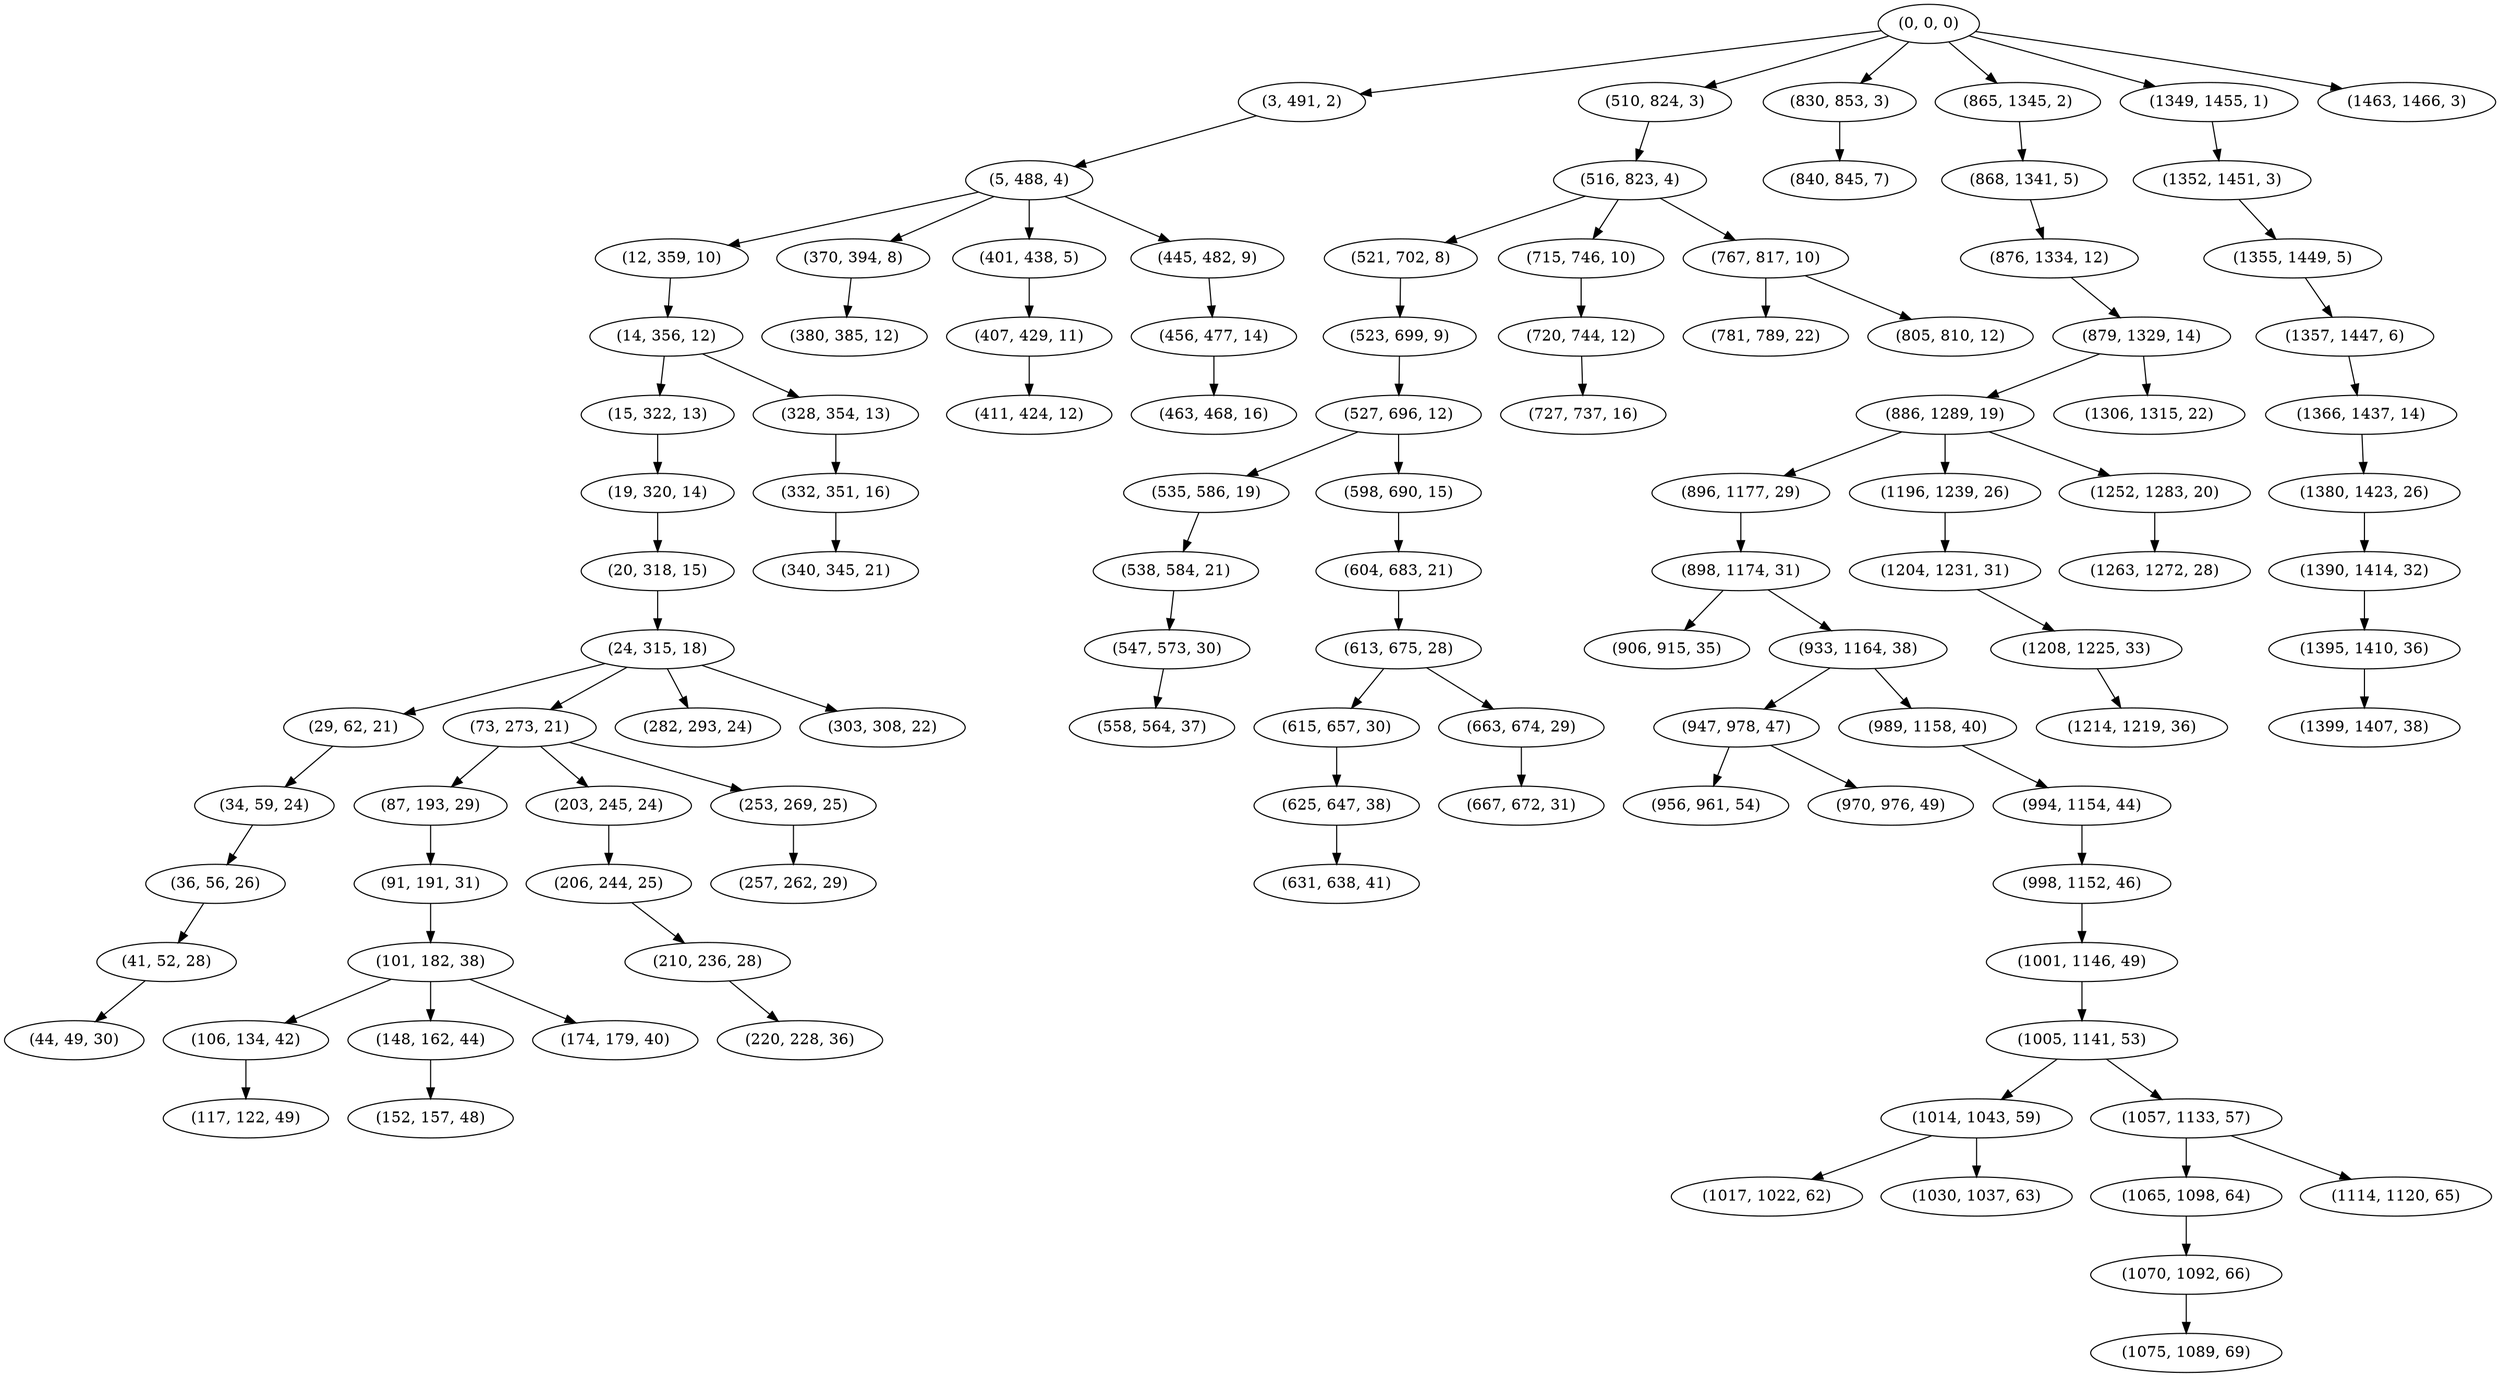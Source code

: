 digraph tree {
    "(0, 0, 0)";
    "(3, 491, 2)";
    "(5, 488, 4)";
    "(12, 359, 10)";
    "(14, 356, 12)";
    "(15, 322, 13)";
    "(19, 320, 14)";
    "(20, 318, 15)";
    "(24, 315, 18)";
    "(29, 62, 21)";
    "(34, 59, 24)";
    "(36, 56, 26)";
    "(41, 52, 28)";
    "(44, 49, 30)";
    "(73, 273, 21)";
    "(87, 193, 29)";
    "(91, 191, 31)";
    "(101, 182, 38)";
    "(106, 134, 42)";
    "(117, 122, 49)";
    "(148, 162, 44)";
    "(152, 157, 48)";
    "(174, 179, 40)";
    "(203, 245, 24)";
    "(206, 244, 25)";
    "(210, 236, 28)";
    "(220, 228, 36)";
    "(253, 269, 25)";
    "(257, 262, 29)";
    "(282, 293, 24)";
    "(303, 308, 22)";
    "(328, 354, 13)";
    "(332, 351, 16)";
    "(340, 345, 21)";
    "(370, 394, 8)";
    "(380, 385, 12)";
    "(401, 438, 5)";
    "(407, 429, 11)";
    "(411, 424, 12)";
    "(445, 482, 9)";
    "(456, 477, 14)";
    "(463, 468, 16)";
    "(510, 824, 3)";
    "(516, 823, 4)";
    "(521, 702, 8)";
    "(523, 699, 9)";
    "(527, 696, 12)";
    "(535, 586, 19)";
    "(538, 584, 21)";
    "(547, 573, 30)";
    "(558, 564, 37)";
    "(598, 690, 15)";
    "(604, 683, 21)";
    "(613, 675, 28)";
    "(615, 657, 30)";
    "(625, 647, 38)";
    "(631, 638, 41)";
    "(663, 674, 29)";
    "(667, 672, 31)";
    "(715, 746, 10)";
    "(720, 744, 12)";
    "(727, 737, 16)";
    "(767, 817, 10)";
    "(781, 789, 22)";
    "(805, 810, 12)";
    "(830, 853, 3)";
    "(840, 845, 7)";
    "(865, 1345, 2)";
    "(868, 1341, 5)";
    "(876, 1334, 12)";
    "(879, 1329, 14)";
    "(886, 1289, 19)";
    "(896, 1177, 29)";
    "(898, 1174, 31)";
    "(906, 915, 35)";
    "(933, 1164, 38)";
    "(947, 978, 47)";
    "(956, 961, 54)";
    "(970, 976, 49)";
    "(989, 1158, 40)";
    "(994, 1154, 44)";
    "(998, 1152, 46)";
    "(1001, 1146, 49)";
    "(1005, 1141, 53)";
    "(1014, 1043, 59)";
    "(1017, 1022, 62)";
    "(1030, 1037, 63)";
    "(1057, 1133, 57)";
    "(1065, 1098, 64)";
    "(1070, 1092, 66)";
    "(1075, 1089, 69)";
    "(1114, 1120, 65)";
    "(1196, 1239, 26)";
    "(1204, 1231, 31)";
    "(1208, 1225, 33)";
    "(1214, 1219, 36)";
    "(1252, 1283, 20)";
    "(1263, 1272, 28)";
    "(1306, 1315, 22)";
    "(1349, 1455, 1)";
    "(1352, 1451, 3)";
    "(1355, 1449, 5)";
    "(1357, 1447, 6)";
    "(1366, 1437, 14)";
    "(1380, 1423, 26)";
    "(1390, 1414, 32)";
    "(1395, 1410, 36)";
    "(1399, 1407, 38)";
    "(1463, 1466, 3)";
    "(0, 0, 0)" -> "(3, 491, 2)";
    "(0, 0, 0)" -> "(510, 824, 3)";
    "(0, 0, 0)" -> "(830, 853, 3)";
    "(0, 0, 0)" -> "(865, 1345, 2)";
    "(0, 0, 0)" -> "(1349, 1455, 1)";
    "(0, 0, 0)" -> "(1463, 1466, 3)";
    "(3, 491, 2)" -> "(5, 488, 4)";
    "(5, 488, 4)" -> "(12, 359, 10)";
    "(5, 488, 4)" -> "(370, 394, 8)";
    "(5, 488, 4)" -> "(401, 438, 5)";
    "(5, 488, 4)" -> "(445, 482, 9)";
    "(12, 359, 10)" -> "(14, 356, 12)";
    "(14, 356, 12)" -> "(15, 322, 13)";
    "(14, 356, 12)" -> "(328, 354, 13)";
    "(15, 322, 13)" -> "(19, 320, 14)";
    "(19, 320, 14)" -> "(20, 318, 15)";
    "(20, 318, 15)" -> "(24, 315, 18)";
    "(24, 315, 18)" -> "(29, 62, 21)";
    "(24, 315, 18)" -> "(73, 273, 21)";
    "(24, 315, 18)" -> "(282, 293, 24)";
    "(24, 315, 18)" -> "(303, 308, 22)";
    "(29, 62, 21)" -> "(34, 59, 24)";
    "(34, 59, 24)" -> "(36, 56, 26)";
    "(36, 56, 26)" -> "(41, 52, 28)";
    "(41, 52, 28)" -> "(44, 49, 30)";
    "(73, 273, 21)" -> "(87, 193, 29)";
    "(73, 273, 21)" -> "(203, 245, 24)";
    "(73, 273, 21)" -> "(253, 269, 25)";
    "(87, 193, 29)" -> "(91, 191, 31)";
    "(91, 191, 31)" -> "(101, 182, 38)";
    "(101, 182, 38)" -> "(106, 134, 42)";
    "(101, 182, 38)" -> "(148, 162, 44)";
    "(101, 182, 38)" -> "(174, 179, 40)";
    "(106, 134, 42)" -> "(117, 122, 49)";
    "(148, 162, 44)" -> "(152, 157, 48)";
    "(203, 245, 24)" -> "(206, 244, 25)";
    "(206, 244, 25)" -> "(210, 236, 28)";
    "(210, 236, 28)" -> "(220, 228, 36)";
    "(253, 269, 25)" -> "(257, 262, 29)";
    "(328, 354, 13)" -> "(332, 351, 16)";
    "(332, 351, 16)" -> "(340, 345, 21)";
    "(370, 394, 8)" -> "(380, 385, 12)";
    "(401, 438, 5)" -> "(407, 429, 11)";
    "(407, 429, 11)" -> "(411, 424, 12)";
    "(445, 482, 9)" -> "(456, 477, 14)";
    "(456, 477, 14)" -> "(463, 468, 16)";
    "(510, 824, 3)" -> "(516, 823, 4)";
    "(516, 823, 4)" -> "(521, 702, 8)";
    "(516, 823, 4)" -> "(715, 746, 10)";
    "(516, 823, 4)" -> "(767, 817, 10)";
    "(521, 702, 8)" -> "(523, 699, 9)";
    "(523, 699, 9)" -> "(527, 696, 12)";
    "(527, 696, 12)" -> "(535, 586, 19)";
    "(527, 696, 12)" -> "(598, 690, 15)";
    "(535, 586, 19)" -> "(538, 584, 21)";
    "(538, 584, 21)" -> "(547, 573, 30)";
    "(547, 573, 30)" -> "(558, 564, 37)";
    "(598, 690, 15)" -> "(604, 683, 21)";
    "(604, 683, 21)" -> "(613, 675, 28)";
    "(613, 675, 28)" -> "(615, 657, 30)";
    "(613, 675, 28)" -> "(663, 674, 29)";
    "(615, 657, 30)" -> "(625, 647, 38)";
    "(625, 647, 38)" -> "(631, 638, 41)";
    "(663, 674, 29)" -> "(667, 672, 31)";
    "(715, 746, 10)" -> "(720, 744, 12)";
    "(720, 744, 12)" -> "(727, 737, 16)";
    "(767, 817, 10)" -> "(781, 789, 22)";
    "(767, 817, 10)" -> "(805, 810, 12)";
    "(830, 853, 3)" -> "(840, 845, 7)";
    "(865, 1345, 2)" -> "(868, 1341, 5)";
    "(868, 1341, 5)" -> "(876, 1334, 12)";
    "(876, 1334, 12)" -> "(879, 1329, 14)";
    "(879, 1329, 14)" -> "(886, 1289, 19)";
    "(879, 1329, 14)" -> "(1306, 1315, 22)";
    "(886, 1289, 19)" -> "(896, 1177, 29)";
    "(886, 1289, 19)" -> "(1196, 1239, 26)";
    "(886, 1289, 19)" -> "(1252, 1283, 20)";
    "(896, 1177, 29)" -> "(898, 1174, 31)";
    "(898, 1174, 31)" -> "(906, 915, 35)";
    "(898, 1174, 31)" -> "(933, 1164, 38)";
    "(933, 1164, 38)" -> "(947, 978, 47)";
    "(933, 1164, 38)" -> "(989, 1158, 40)";
    "(947, 978, 47)" -> "(956, 961, 54)";
    "(947, 978, 47)" -> "(970, 976, 49)";
    "(989, 1158, 40)" -> "(994, 1154, 44)";
    "(994, 1154, 44)" -> "(998, 1152, 46)";
    "(998, 1152, 46)" -> "(1001, 1146, 49)";
    "(1001, 1146, 49)" -> "(1005, 1141, 53)";
    "(1005, 1141, 53)" -> "(1014, 1043, 59)";
    "(1005, 1141, 53)" -> "(1057, 1133, 57)";
    "(1014, 1043, 59)" -> "(1017, 1022, 62)";
    "(1014, 1043, 59)" -> "(1030, 1037, 63)";
    "(1057, 1133, 57)" -> "(1065, 1098, 64)";
    "(1057, 1133, 57)" -> "(1114, 1120, 65)";
    "(1065, 1098, 64)" -> "(1070, 1092, 66)";
    "(1070, 1092, 66)" -> "(1075, 1089, 69)";
    "(1196, 1239, 26)" -> "(1204, 1231, 31)";
    "(1204, 1231, 31)" -> "(1208, 1225, 33)";
    "(1208, 1225, 33)" -> "(1214, 1219, 36)";
    "(1252, 1283, 20)" -> "(1263, 1272, 28)";
    "(1349, 1455, 1)" -> "(1352, 1451, 3)";
    "(1352, 1451, 3)" -> "(1355, 1449, 5)";
    "(1355, 1449, 5)" -> "(1357, 1447, 6)";
    "(1357, 1447, 6)" -> "(1366, 1437, 14)";
    "(1366, 1437, 14)" -> "(1380, 1423, 26)";
    "(1380, 1423, 26)" -> "(1390, 1414, 32)";
    "(1390, 1414, 32)" -> "(1395, 1410, 36)";
    "(1395, 1410, 36)" -> "(1399, 1407, 38)";
}
